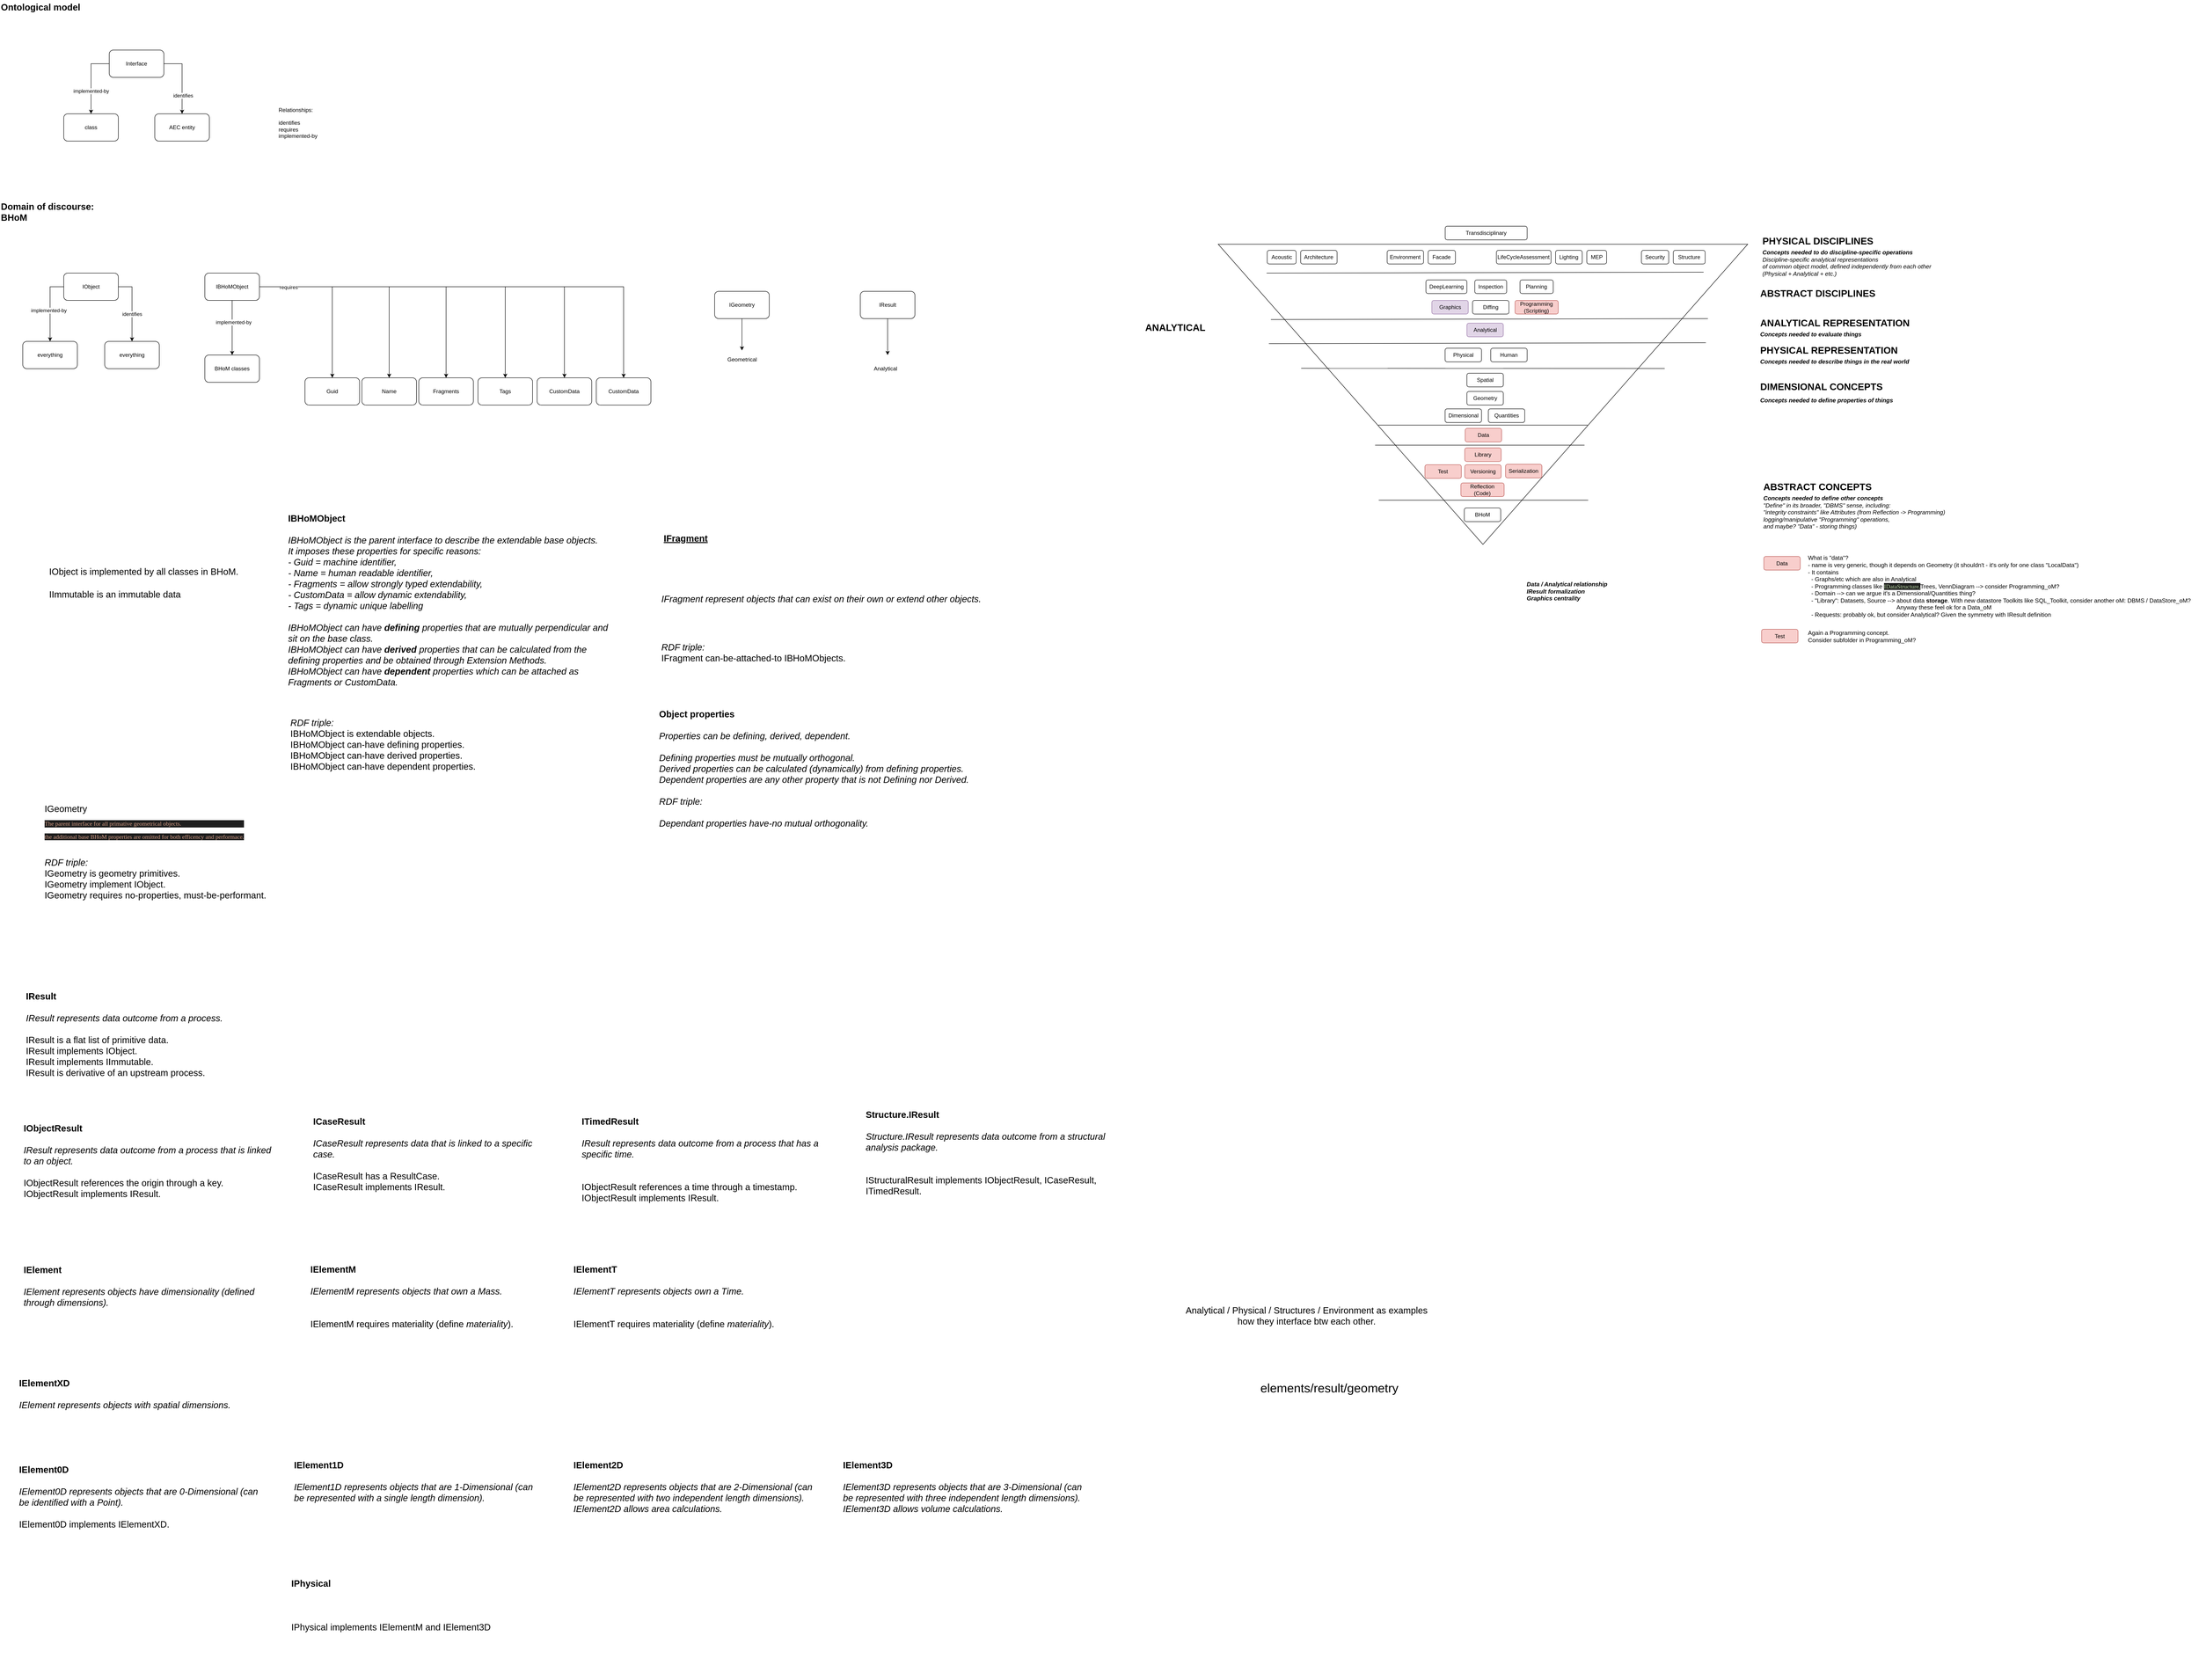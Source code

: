 <mxfile version="13.9.9" type="device"><diagram id="Sed-2LTNHM113HlVM3Tn" name="Page-1"><mxGraphModel dx="1374" dy="2569" grid="0" gridSize="10" guides="1" tooltips="1" connect="1" arrows="1" fold="1" page="1" pageScale="1" pageWidth="2336" pageHeight="1654" math="0" shadow="0"><root><mxCell id="0"/><mxCell id="1" parent="0"/><mxCell id="Ed3r0mrNmYPGaCI-RZmK-37" style="edgeStyle=orthogonalEdgeStyle;rounded=0;orthogonalLoop=1;jettySize=auto;html=1;" parent="1" source="Ed3r0mrNmYPGaCI-RZmK-1" edge="1"><mxGeometry relative="1" as="geometry"><mxPoint x="350" y="340" as="targetPoint"/><Array as="points"><mxPoint x="350" y="290"/><mxPoint x="350" y="290"/></Array></mxGeometry></mxCell><mxCell id="Ed3r0mrNmYPGaCI-RZmK-38" value="identifies" style="edgeLabel;html=1;align=center;verticalAlign=middle;resizable=0;points=[];" parent="Ed3r0mrNmYPGaCI-RZmK-37" vertex="1" connectable="0"><mxGeometry x="-0.702" y="1" relative="1" as="geometry"><mxPoint x="7.5" y="61" as="offset"/></mxGeometry></mxCell><mxCell id="Ed3r0mrNmYPGaCI-RZmK-41" style="edgeStyle=orthogonalEdgeStyle;rounded=0;orthogonalLoop=1;jettySize=auto;html=1;entryX=0.5;entryY=0;entryDx=0;entryDy=0;" parent="1" source="Ed3r0mrNmYPGaCI-RZmK-1" target="Ed3r0mrNmYPGaCI-RZmK-3" edge="1"><mxGeometry relative="1" as="geometry"><Array as="points"><mxPoint x="170" y="220"/></Array></mxGeometry></mxCell><mxCell id="Ed3r0mrNmYPGaCI-RZmK-42" value="implemented-by" style="edgeLabel;html=1;align=center;verticalAlign=middle;resizable=0;points=[];" parent="Ed3r0mrNmYPGaCI-RZmK-41" vertex="1" connectable="0"><mxGeometry x="0.084" y="-3" relative="1" as="geometry"><mxPoint as="offset"/></mxGeometry></mxCell><mxCell id="Ed3r0mrNmYPGaCI-RZmK-1" value="IObject" style="rounded=1;whiteSpace=wrap;html=1;" parent="1" vertex="1"><mxGeometry x="200" y="190" width="120" height="60" as="geometry"/></mxCell><mxCell id="Ed3r0mrNmYPGaCI-RZmK-2" value="Relationships:&lt;br&gt;&lt;br&gt;identifies&lt;br&gt;requires&lt;br&gt;implemented-by" style="text;html=1;align=left;verticalAlign=middle;resizable=0;points=[];autosize=1;" parent="1" vertex="1"><mxGeometry x="670" y="-180" width="100" height="80" as="geometry"/></mxCell><mxCell id="Ed3r0mrNmYPGaCI-RZmK-3" value="everything" style="rounded=1;whiteSpace=wrap;html=1;" parent="1" vertex="1"><mxGeometry x="110" y="340" width="120" height="60" as="geometry"/></mxCell><mxCell id="Ed3r0mrNmYPGaCI-RZmK-12" style="edgeStyle=orthogonalEdgeStyle;rounded=0;orthogonalLoop=1;jettySize=auto;html=1;" parent="1" source="Ed3r0mrNmYPGaCI-RZmK-8" target="Ed3r0mrNmYPGaCI-RZmK-10" edge="1"><mxGeometry relative="1" as="geometry"/></mxCell><mxCell id="Ed3r0mrNmYPGaCI-RZmK-13" value="implemented-by" style="edgeLabel;html=1;align=center;verticalAlign=middle;resizable=0;points=[];" parent="Ed3r0mrNmYPGaCI-RZmK-12" vertex="1" connectable="0"><mxGeometry x="-0.2" y="3" relative="1" as="geometry"><mxPoint as="offset"/></mxGeometry></mxCell><mxCell id="Ed3r0mrNmYPGaCI-RZmK-14" style="edgeStyle=orthogonalEdgeStyle;rounded=0;orthogonalLoop=1;jettySize=auto;html=1;entryX=0.5;entryY=0;entryDx=0;entryDy=0;" parent="1" source="Ed3r0mrNmYPGaCI-RZmK-8" target="Ed3r0mrNmYPGaCI-RZmK-15" edge="1"><mxGeometry relative="1" as="geometry"><mxPoint x="790" y="390" as="targetPoint"/></mxGeometry></mxCell><mxCell id="Ed3r0mrNmYPGaCI-RZmK-18" style="edgeStyle=orthogonalEdgeStyle;rounded=0;orthogonalLoop=1;jettySize=auto;html=1;entryX=0.5;entryY=0;entryDx=0;entryDy=0;" parent="1" source="Ed3r0mrNmYPGaCI-RZmK-8" target="Ed3r0mrNmYPGaCI-RZmK-16" edge="1"><mxGeometry relative="1" as="geometry"/></mxCell><mxCell id="Ed3r0mrNmYPGaCI-RZmK-19" style="edgeStyle=orthogonalEdgeStyle;rounded=0;orthogonalLoop=1;jettySize=auto;html=1;" parent="1" source="Ed3r0mrNmYPGaCI-RZmK-8" target="Ed3r0mrNmYPGaCI-RZmK-17" edge="1"><mxGeometry relative="1" as="geometry"/></mxCell><mxCell id="Ed3r0mrNmYPGaCI-RZmK-23" style="edgeStyle=orthogonalEdgeStyle;rounded=0;orthogonalLoop=1;jettySize=auto;html=1;" parent="1" source="Ed3r0mrNmYPGaCI-RZmK-8" target="Ed3r0mrNmYPGaCI-RZmK-20" edge="1"><mxGeometry relative="1" as="geometry"/></mxCell><mxCell id="Ed3r0mrNmYPGaCI-RZmK-24" style="edgeStyle=orthogonalEdgeStyle;rounded=0;orthogonalLoop=1;jettySize=auto;html=1;" parent="1" source="Ed3r0mrNmYPGaCI-RZmK-8" target="Ed3r0mrNmYPGaCI-RZmK-21" edge="1"><mxGeometry relative="1" as="geometry"/></mxCell><mxCell id="Ed3r0mrNmYPGaCI-RZmK-25" style="edgeStyle=orthogonalEdgeStyle;rounded=0;orthogonalLoop=1;jettySize=auto;html=1;" parent="1" source="Ed3r0mrNmYPGaCI-RZmK-8" target="Ed3r0mrNmYPGaCI-RZmK-22" edge="1"><mxGeometry relative="1" as="geometry"/></mxCell><mxCell id="Ed3r0mrNmYPGaCI-RZmK-26" value="requires" style="edgeLabel;html=1;align=center;verticalAlign=middle;resizable=0;points=[];" parent="Ed3r0mrNmYPGaCI-RZmK-25" vertex="1" connectable="0"><mxGeometry x="-0.872" y="-1" relative="1" as="geometry"><mxPoint as="offset"/></mxGeometry></mxCell><mxCell id="Ed3r0mrNmYPGaCI-RZmK-8" value="IBHoMObject" style="rounded=1;whiteSpace=wrap;html=1;" parent="1" vertex="1"><mxGeometry x="510" y="190" width="120" height="60" as="geometry"/></mxCell><mxCell id="Ed3r0mrNmYPGaCI-RZmK-10" value="BHoM classes" style="rounded=1;whiteSpace=wrap;html=1;" parent="1" vertex="1"><mxGeometry x="510" y="370" width="120" height="60" as="geometry"/></mxCell><mxCell id="Ed3r0mrNmYPGaCI-RZmK-15" value="Guid" style="rounded=1;whiteSpace=wrap;html=1;" parent="1" vertex="1"><mxGeometry x="730" y="420" width="120" height="60" as="geometry"/></mxCell><mxCell id="Ed3r0mrNmYPGaCI-RZmK-16" value="Name" style="rounded=1;whiteSpace=wrap;html=1;" parent="1" vertex="1"><mxGeometry x="855" y="420" width="120" height="60" as="geometry"/></mxCell><mxCell id="Ed3r0mrNmYPGaCI-RZmK-17" value="Fragments" style="rounded=1;whiteSpace=wrap;html=1;" parent="1" vertex="1"><mxGeometry x="980" y="420" width="120" height="60" as="geometry"/></mxCell><mxCell id="Ed3r0mrNmYPGaCI-RZmK-20" value="Tags" style="rounded=1;whiteSpace=wrap;html=1;" parent="1" vertex="1"><mxGeometry x="1110" y="420" width="120" height="60" as="geometry"/></mxCell><mxCell id="Ed3r0mrNmYPGaCI-RZmK-21" value="CustomData" style="rounded=1;whiteSpace=wrap;html=1;" parent="1" vertex="1"><mxGeometry x="1240" y="420" width="120" height="60" as="geometry"/></mxCell><mxCell id="Ed3r0mrNmYPGaCI-RZmK-22" value="CustomData" style="rounded=1;whiteSpace=wrap;html=1;" parent="1" vertex="1"><mxGeometry x="1370" y="420" width="120" height="60" as="geometry"/></mxCell><mxCell id="Ed3r0mrNmYPGaCI-RZmK-32" style="edgeStyle=orthogonalEdgeStyle;rounded=0;orthogonalLoop=1;jettySize=auto;html=1;" parent="1" source="Ed3r0mrNmYPGaCI-RZmK-27" target="Ed3r0mrNmYPGaCI-RZmK-30" edge="1"><mxGeometry relative="1" as="geometry"><Array as="points"><mxPoint x="260" y="-270"/></Array></mxGeometry></mxCell><mxCell id="Ed3r0mrNmYPGaCI-RZmK-33" value="implemented-by" style="edgeLabel;html=1;align=center;verticalAlign=middle;resizable=0;points=[];" parent="Ed3r0mrNmYPGaCI-RZmK-32" vertex="1" connectable="0"><mxGeometry x="0.074" y="-3" relative="1" as="geometry"><mxPoint x="3" y="19.17" as="offset"/></mxGeometry></mxCell><mxCell id="Ed3r0mrNmYPGaCI-RZmK-34" style="edgeStyle=orthogonalEdgeStyle;rounded=0;orthogonalLoop=1;jettySize=auto;html=1;entryX=0.5;entryY=0;entryDx=0;entryDy=0;" parent="1" source="Ed3r0mrNmYPGaCI-RZmK-27" target="Ed3r0mrNmYPGaCI-RZmK-35" edge="1"><mxGeometry relative="1" as="geometry"><mxPoint x="420" y="-160" as="targetPoint"/><Array as="points"><mxPoint x="460" y="-270"/></Array></mxGeometry></mxCell><mxCell id="Ed3r0mrNmYPGaCI-RZmK-36" value="identifies" style="edgeLabel;html=1;align=center;verticalAlign=middle;resizable=0;points=[];" parent="Ed3r0mrNmYPGaCI-RZmK-34" vertex="1" connectable="0"><mxGeometry x="-0.322" y="-1" relative="1" as="geometry"><mxPoint x="2.5" y="59" as="offset"/></mxGeometry></mxCell><mxCell id="Ed3r0mrNmYPGaCI-RZmK-27" value="Interface" style="rounded=1;whiteSpace=wrap;html=1;" parent="1" vertex="1"><mxGeometry x="300" y="-300" width="120" height="60" as="geometry"/></mxCell><mxCell id="Ed3r0mrNmYPGaCI-RZmK-30" value="class" style="rounded=1;whiteSpace=wrap;html=1;" parent="1" vertex="1"><mxGeometry x="200" y="-160" width="120" height="60" as="geometry"/></mxCell><mxCell id="Ed3r0mrNmYPGaCI-RZmK-35" value="AEC entity" style="rounded=1;whiteSpace=wrap;html=1;" parent="1" vertex="1"><mxGeometry x="400" y="-160" width="120" height="60" as="geometry"/></mxCell><mxCell id="Ed3r0mrNmYPGaCI-RZmK-39" value="everything" style="rounded=1;whiteSpace=wrap;html=1;" parent="1" vertex="1"><mxGeometry x="290" y="340" width="120" height="60" as="geometry"/></mxCell><mxCell id="Ed3r0mrNmYPGaCI-RZmK-44" value="Domain of discourse: &lt;br style=&quot;font-size: 20px;&quot;&gt;BHoM" style="text;html=1;align=left;verticalAlign=middle;resizable=0;points=[];autosize=1;fontStyle=1;fontSize=20;" parent="1" vertex="1"><mxGeometry x="60" y="30" width="220" height="50" as="geometry"/></mxCell><mxCell id="Ed3r0mrNmYPGaCI-RZmK-45" value="Ontological model" style="text;html=1;align=left;verticalAlign=middle;resizable=0;points=[];autosize=1;fontStyle=1;fontSize=20;" parent="1" vertex="1"><mxGeometry x="60" y="-410" width="190" height="30" as="geometry"/></mxCell><mxCell id="Ed3r0mrNmYPGaCI-RZmK-46" value="IObject is implemented by all classes in BHoM.&lt;br&gt;" style="text;html=1;align=left;verticalAlign=middle;resizable=0;points=[];autosize=1;fontSize=20;" parent="1" vertex="1"><mxGeometry x="166" y="830" width="430" height="30" as="geometry"/></mxCell><mxCell id="Ed3r0mrNmYPGaCI-RZmK-49" value="&lt;span&gt;&lt;br&gt;&lt;/span&gt;" style="text;html=1;align=left;verticalAlign=middle;resizable=0;points=[];autosize=1;fontSize=20;" parent="1" vertex="1"><mxGeometry x="616" y="610" width="20" height="30" as="geometry"/></mxCell><mxCell id="Ed3r0mrNmYPGaCI-RZmK-51" value="IImmutable is an immutable data" style="text;html=1;align=left;verticalAlign=middle;resizable=0;points=[];autosize=1;fontSize=20;" parent="1" vertex="1"><mxGeometry x="166" y="880" width="300" height="30" as="geometry"/></mxCell><mxCell id="Ed3r0mrNmYPGaCI-RZmK-52" value="&lt;i style=&quot;text-align: center&quot;&gt;RDF triple:&lt;/i&gt;&lt;span&gt;&lt;br&gt;IGeometry is geometry primitives.&lt;br&gt;IGeometry implement IObject.&lt;br&gt;IGeometry requires no-properties, must-be-performant.&lt;br&gt;&lt;/span&gt;" style="text;html=1;align=left;verticalAlign=middle;resizable=0;points=[];autosize=1;fontSize=20;" parent="1" vertex="1"><mxGeometry x="156" y="1470" width="500" height="100" as="geometry"/></mxCell><mxCell id="Ed3r0mrNmYPGaCI-RZmK-55" value="&lt;pre style=&quot;font-family: &amp;#34;consolas&amp;#34; ; font-size: 13px ; color: gainsboro ; background: #1e1e1e&quot;&gt;&lt;/pre&gt;&lt;span style=&quot;text-align: center&quot;&gt;IGeometry&lt;/span&gt;&lt;pre style=&quot;font-family: &amp;#34;consolas&amp;#34; ; font-size: 13px ; color: gainsboro ; background: #1e1e1e&quot;&gt;&lt;span style=&quot;color: #d69d85&quot;&gt;The&amp;nbsp;parent&amp;nbsp;interface&amp;nbsp;for&amp;nbsp;all&amp;nbsp;primative&amp;nbsp;geometrical&amp;nbsp;objects.&lt;/span&gt;&lt;br&gt;&lt;/pre&gt;&lt;pre style=&quot;font-family: &amp;#34;consolas&amp;#34; ; font-size: 13px ; color: gainsboro ; background: #1e1e1e&quot;&gt;&lt;pre style=&quot;font-family: &amp;#34;consolas&amp;#34;&quot;&gt;&lt;span style=&quot;color: #d69d85&quot;&gt;the&amp;nbsp;additional&amp;nbsp;base&amp;nbsp;BHoM&amp;nbsp;properties&amp;nbsp;are&amp;nbsp;omitted&amp;nbsp;for&amp;nbsp;both&amp;nbsp;efficency&amp;nbsp;and&amp;nbsp;performace.&lt;/span&gt;&lt;br&gt;&lt;/pre&gt;&lt;/pre&gt;" style="text;html=1;align=left;verticalAlign=middle;resizable=0;points=[];autosize=1;fontSize=20;" parent="1" vertex="1"><mxGeometry x="156" y="1330" width="600" height="130" as="geometry"/></mxCell><mxCell id="Ed3r0mrNmYPGaCI-RZmK-59" value="&lt;span style=&quot;text-align: center&quot;&gt;&lt;i&gt;RDF triple:&lt;/i&gt;&lt;/span&gt;&lt;span&gt;&lt;br&gt;IBHoMObject is extendable objects.&lt;br&gt;IBHoMObject can-have defining properties.&lt;br&gt;IBHoMObject can-have derived properties.&lt;br&gt;IBHoMObject can-have dependent properties.&lt;/span&gt;&lt;span&gt;&lt;br&gt;&lt;/span&gt;" style="text;html=1;align=left;verticalAlign=middle;resizable=0;points=[];autosize=1;fontSize=20;" parent="1" vertex="1"><mxGeometry x="696" y="1160" width="420" height="130" as="geometry"/></mxCell><mxCell id="Ed3r0mrNmYPGaCI-RZmK-61" value="IFragment" style="text;html=1;align=center;verticalAlign=middle;resizable=0;points=[];autosize=1;fontSize=20;fontStyle=5" parent="1" vertex="1"><mxGeometry x="1511" y="757" width="110" height="30" as="geometry"/></mxCell><mxCell id="Ed3r0mrNmYPGaCI-RZmK-62" value="&lt;span&gt;&lt;i&gt;IFragment represent objects that can exist on their own or extend other objects.&lt;br&gt;&lt;/i&gt;&lt;/span&gt;" style="text;html=1;align=left;verticalAlign=middle;resizable=0;points=[];autosize=1;fontSize=20;" parent="1" vertex="1"><mxGeometry x="1511" y="890" width="720" height="30" as="geometry"/></mxCell><mxCell id="Ed3r0mrNmYPGaCI-RZmK-63" value="&lt;span style=&quot;text-align: center&quot;&gt;&lt;i&gt;RDF triple:&lt;/i&gt;&lt;/span&gt;&lt;span&gt;&lt;br&gt;IFragment can-be-attached-to IBHoMObjects.&lt;br&gt;&lt;br&gt;&lt;/span&gt;" style="text;html=1;align=left;verticalAlign=middle;resizable=0;points=[];autosize=1;fontSize=20;" parent="1" vertex="1"><mxGeometry x="1511" y="995" width="420" height="80" as="geometry"/></mxCell><mxCell id="Ed3r0mrNmYPGaCI-RZmK-65" value="&lt;span style=&quot;font-weight: 700 ; text-align: center&quot;&gt;IBHoMObject&lt;br&gt;&lt;/span&gt;&lt;i&gt;&lt;br&gt;IBHoMObject is the parent interface to describe the extendable base objects.&lt;br&gt;It imposes these properties for specific reasons:&amp;nbsp;&lt;br&gt;- Guid = machine identifier,&amp;nbsp;&lt;br&gt;- Name = human readable identifier,&amp;nbsp;&lt;br&gt;- Fragments = allow strongly typed extendability,&amp;nbsp;&lt;br&gt;- CustomData&amp;nbsp;&lt;/i&gt;&lt;i&gt;= allow dynamic extendability,&lt;br&gt;&lt;/i&gt;&lt;i&gt;- Tags = dynamic unique labelling&lt;br&gt;&lt;/i&gt;&lt;i&gt;&lt;br&gt;IBHoMObject can have &lt;b&gt;defining &lt;/b&gt;properties that are mutually perpendicular and sit on the base class.&lt;br&gt;&lt;/i&gt;&lt;i&gt;IBHoMObject can have &lt;b&gt;derived &lt;/b&gt;properties that can be calculated from the defining properties and be obtained through Extension Methods.&lt;br&gt;&lt;/i&gt;&lt;i&gt;IBHoMObject can have &lt;b&gt;dependent &lt;/b&gt;properties which can be attached as Fragments or CustomData.&lt;/i&gt;&lt;i&gt;&lt;br&gt;&lt;/i&gt;" style="text;html=1;strokeColor=none;fillColor=none;align=left;verticalAlign=top;whiteSpace=wrap;rounded=0;fontSize=20;" parent="1" vertex="1"><mxGeometry x="691" y="710" width="720" height="430" as="geometry"/></mxCell><mxCell id="Ed3r0mrNmYPGaCI-RZmK-67" value="&lt;span style=&quot;font-weight: 700 ; text-align: center&quot;&gt;Object properties&lt;br&gt;&lt;/span&gt;&lt;i&gt;&lt;br&gt;&lt;/i&gt;&lt;i&gt;Properties can be defining, derived, dependent.&lt;br&gt;&lt;br&gt;Defining properties must be mutually orthogonal.&lt;br&gt;&lt;/i&gt;&lt;i&gt;Derived properties can be calculated (dynamically) from defining properties.&lt;br&gt;&lt;/i&gt;&lt;i&gt;Dependent properties are any other property that is not Defining nor Derived.&lt;/i&gt;&lt;i&gt;&lt;br&gt;&lt;br&gt;RDF triple:&lt;br&gt;&lt;br&gt;Dependant properties have-no mutual orthogonality.&lt;br&gt;&lt;/i&gt;" style="text;html=1;strokeColor=none;fillColor=none;align=left;verticalAlign=top;whiteSpace=wrap;rounded=0;fontSize=20;" parent="1" vertex="1"><mxGeometry x="1506" y="1140" width="720" height="430" as="geometry"/></mxCell><mxCell id="Ed3r0mrNmYPGaCI-RZmK-69" value="&lt;span style=&quot;text-align: center&quot;&gt;&lt;b&gt;IResult&lt;/b&gt;&lt;br&gt;&lt;br&gt;&lt;i&gt;IResult represents data outcome from a process.&lt;br&gt;&lt;/i&gt;&lt;br&gt;&lt;/span&gt;&lt;span style=&quot;font-family: &amp;#34;helvetica&amp;#34;&quot;&gt;IResult is a flat list of primitive data.&lt;/span&gt;&lt;br style=&quot;font-family: &amp;#34;helvetica&amp;#34;&quot;&gt;&lt;span style=&quot;font-family: &amp;#34;helvetica&amp;#34;&quot;&gt;IResult implements IObject.&lt;/span&gt;&lt;br style=&quot;font-family: &amp;#34;helvetica&amp;#34;&quot;&gt;&lt;span style=&quot;font-family: &amp;#34;helvetica&amp;#34;&quot;&gt;IResult implements IImmutable.&lt;br&gt;&lt;/span&gt;&lt;span style=&quot;font-family: &amp;#34;helvetica&amp;#34;&quot;&gt;IResult is derivative of an upstream process.&lt;/span&gt;&lt;span style=&quot;text-align: center&quot;&gt;&lt;b&gt;&lt;u&gt;&lt;br&gt;&lt;/u&gt;&lt;/b&gt;&lt;/span&gt;" style="text;html=1;strokeColor=none;fillColor=none;align=left;verticalAlign=top;whiteSpace=wrap;rounded=0;fontSize=20;" parent="1" vertex="1"><mxGeometry x="115" y="1760" width="532" height="210" as="geometry"/></mxCell><mxCell id="Ed3r0mrNmYPGaCI-RZmK-71" value="&lt;span style=&quot;text-align: center&quot;&gt;&lt;b&gt;IObjectResult&lt;/b&gt;&lt;br&gt;&lt;br&gt;&lt;i&gt;IResult represents data outcome from a process that is linked to an object.&lt;br&gt;&lt;/i&gt;&lt;br&gt;&lt;/span&gt;&lt;span style=&quot;text-align: center&quot;&gt;IObjectResult&amp;nbsp;&lt;/span&gt;&lt;span style=&quot;font-family: &amp;#34;helvetica&amp;#34;&quot;&gt;references the origin through a key.&lt;/span&gt;&lt;span style=&quot;font-family: &amp;#34;helvetica&amp;#34;&quot;&gt;&lt;br&gt;&lt;/span&gt;&lt;span style=&quot;text-align: center&quot;&gt;IObjectResult implements IResult.&lt;/span&gt;&lt;span style=&quot;text-align: center&quot;&gt;&lt;b&gt;&lt;u&gt;&lt;br&gt;&lt;/u&gt;&lt;/b&gt;&lt;/span&gt;" style="text;html=1;strokeColor=none;fillColor=none;align=left;verticalAlign=top;whiteSpace=wrap;rounded=0;fontSize=20;" parent="1" vertex="1"><mxGeometry x="110" y="2050" width="546" height="190" as="geometry"/></mxCell><mxCell id="Ed3r0mrNmYPGaCI-RZmK-72" value="&lt;span style=&quot;text-align: center&quot;&gt;&lt;b&gt;ITimedResult&lt;/b&gt;&lt;br&gt;&lt;br&gt;&lt;i&gt;IResult represents data outcome from a process that has a specific time.&lt;br&gt;&lt;/i&gt;&lt;/span&gt;&lt;span style=&quot;text-align: center&quot;&gt;&lt;b&gt;&lt;u&gt;&lt;br&gt;&lt;br&gt;&lt;/u&gt;&lt;/b&gt;&lt;/span&gt;&lt;span style=&quot;text-align: center&quot;&gt;IObjectResult&amp;nbsp;&lt;/span&gt;&lt;span style=&quot;font-family: &amp;#34;helvetica&amp;#34;&quot;&gt;references a time through a timestamp.&lt;/span&gt;&lt;span style=&quot;font-family: &amp;#34;helvetica&amp;#34;&quot;&gt;&lt;br&gt;&lt;/span&gt;&lt;span style=&quot;text-align: center&quot;&gt;IObjectResult implements IResult.&lt;/span&gt;&lt;span style=&quot;text-align: center&quot;&gt;&lt;b&gt;&lt;u&gt;&lt;br&gt;&lt;/u&gt;&lt;/b&gt;&lt;/span&gt;" style="text;html=1;strokeColor=none;fillColor=none;align=left;verticalAlign=top;whiteSpace=wrap;rounded=0;fontSize=20;" parent="1" vertex="1"><mxGeometry x="1336" y="2035" width="532" height="250" as="geometry"/></mxCell><mxCell id="Ed3r0mrNmYPGaCI-RZmK-73" value="&lt;span style=&quot;text-align: center&quot;&gt;&lt;b&gt;ICaseResult&lt;/b&gt;&lt;br&gt;&lt;br&gt;&lt;/span&gt;&lt;span style=&quot;text-align: center&quot;&gt;&lt;i&gt;ICaseResult represents data that is linked to a specific case.&lt;br&gt;&lt;/i&gt;&lt;/span&gt;&lt;span style=&quot;text-align: center&quot;&gt;&lt;br&gt;ICaseResult has a ResultCase.&lt;br&gt;ICaseResult implements IResult.&lt;br&gt;&lt;/span&gt;" style="text;html=1;strokeColor=none;fillColor=none;align=left;verticalAlign=top;whiteSpace=wrap;rounded=0;fontSize=20;" parent="1" vertex="1"><mxGeometry x="746" y="2035" width="532" height="220" as="geometry"/></mxCell><mxCell id="Ed3r0mrNmYPGaCI-RZmK-75" value="&lt;span style=&quot;text-align: center&quot;&gt;&lt;b&gt;Structure.IResult&lt;/b&gt;&lt;br&gt;&lt;br&gt;&lt;i&gt;Structure.IResult represents data outcome from a structural analysis package.&lt;br&gt;&lt;/i&gt;&lt;/span&gt;&lt;span style=&quot;text-align: center&quot;&gt;&lt;b&gt;&lt;u&gt;&lt;br&gt;&lt;br&gt;&lt;/u&gt;&lt;/b&gt;&lt;/span&gt;&lt;span style=&quot;text-align: center&quot;&gt;IStructuralResult&amp;nbsp;&lt;/span&gt;&lt;span style=&quot;text-align: center&quot;&gt;implements IObjectResult, ICaseResult, ITimedResult.&lt;/span&gt;&lt;span style=&quot;text-align: center&quot;&gt;&lt;b&gt;&lt;u&gt;&lt;br&gt;&lt;/u&gt;&lt;/b&gt;&lt;/span&gt;" style="text;html=1;strokeColor=none;fillColor=none;align=left;verticalAlign=top;whiteSpace=wrap;rounded=0;fontSize=20;" parent="1" vertex="1"><mxGeometry x="1960" y="2020" width="532" height="250" as="geometry"/></mxCell><mxCell id="Ed3r0mrNmYPGaCI-RZmK-76" value="&lt;span style=&quot;text-align: center&quot;&gt;&lt;b&gt;IElement&lt;/b&gt;&lt;br&gt;&lt;br&gt;&lt;i&gt;IElement represents objects have dimensionality (defined through dimensions).&lt;/i&gt;&lt;/span&gt;&lt;span style=&quot;text-align: center&quot;&gt;&lt;b&gt;&lt;u&gt;&lt;br&gt;&lt;/u&gt;&lt;/b&gt;&lt;/span&gt;" style="text;html=1;strokeColor=none;fillColor=none;align=left;verticalAlign=top;whiteSpace=wrap;rounded=0;fontSize=20;" parent="1" vertex="1"><mxGeometry x="110" y="2361" width="532" height="120" as="geometry"/></mxCell><mxCell id="Ed3r0mrNmYPGaCI-RZmK-77" value="&lt;span style=&quot;text-align: center&quot;&gt;&lt;b&gt;IElement0D&lt;/b&gt;&lt;br&gt;&lt;br&gt;&lt;i&gt;IElement0D represents objects that are 0-Dimensional (can be identified with a Point).&lt;br&gt;&lt;/i&gt;&lt;/span&gt;&lt;span style=&quot;text-align: center&quot;&gt;&lt;br&gt;IElement0D implements IElementXD.&lt;br&gt;&lt;/span&gt;" style="text;html=1;strokeColor=none;fillColor=none;align=left;verticalAlign=top;whiteSpace=wrap;rounded=0;fontSize=20;" parent="1" vertex="1"><mxGeometry x="100" y="2800" width="532" height="140" as="geometry"/></mxCell><mxCell id="Ed3r0mrNmYPGaCI-RZmK-78" value="&lt;span style=&quot;text-align: center&quot;&gt;&lt;b&gt;IElement1D&lt;/b&gt;&lt;br&gt;&lt;br&gt;&lt;i&gt;IElement1D represents objects that are 1-Dimensional (can be represented with a single length dimension).&lt;br&gt;&lt;/i&gt;&lt;/span&gt;&lt;span style=&quot;text-align: center&quot;&gt;&lt;b&gt;&lt;u&gt;&lt;br&gt;&lt;/u&gt;&lt;/b&gt;&lt;/span&gt;" style="text;html=1;strokeColor=none;fillColor=none;align=left;verticalAlign=top;whiteSpace=wrap;rounded=0;fontSize=20;" parent="1" vertex="1"><mxGeometry x="704" y="2790" width="532" height="140" as="geometry"/></mxCell><mxCell id="Ed3r0mrNmYPGaCI-RZmK-79" value="&lt;span style=&quot;text-align: center&quot;&gt;&lt;b&gt;IElement2D&lt;/b&gt;&lt;br&gt;&lt;br&gt;&lt;i&gt;IElement2D represents objects that are 2-Dimensional (can be represented with two independent length dimensions).&lt;br&gt;IElement2D allows area calculations.&lt;br&gt;&lt;/i&gt;&lt;/span&gt;&lt;span style=&quot;text-align: center&quot;&gt;&lt;b&gt;&lt;u&gt;&lt;br&gt;&lt;/u&gt;&lt;/b&gt;&lt;/span&gt;" style="text;html=1;strokeColor=none;fillColor=none;align=left;verticalAlign=top;whiteSpace=wrap;rounded=0;fontSize=20;" parent="1" vertex="1"><mxGeometry x="1318" y="2790" width="532" height="130" as="geometry"/></mxCell><mxCell id="Ed3r0mrNmYPGaCI-RZmK-80" value="&lt;span style=&quot;text-align: center&quot;&gt;&lt;b&gt;IElementM&lt;/b&gt;&lt;br&gt;&lt;br&gt;&lt;i&gt;IElementM represents objects that own a Mass.&lt;br&gt;&lt;/i&gt;&lt;/span&gt;&lt;span style=&quot;text-align: center&quot;&gt;&lt;b&gt;&lt;u&gt;&lt;br&gt;&lt;br&gt;&lt;/u&gt;&lt;/b&gt;&lt;/span&gt;&lt;span style=&quot;text-align: center&quot;&gt;IElementM requires materiality (define &lt;i&gt;materiality&lt;/i&gt;).&lt;/span&gt;&lt;span style=&quot;text-align: center&quot;&gt;&lt;b&gt;&lt;u&gt;&lt;br&gt;&lt;/u&gt;&lt;/b&gt;&lt;/span&gt;" style="text;html=1;strokeColor=none;fillColor=none;align=left;verticalAlign=top;whiteSpace=wrap;rounded=0;fontSize=20;" parent="1" vertex="1"><mxGeometry x="740" y="2360" width="532" height="210" as="geometry"/></mxCell><mxCell id="Ed3r0mrNmYPGaCI-RZmK-82" value="&lt;span style=&quot;text-align: center&quot;&gt;&lt;b&gt;IElementXD&lt;/b&gt;&lt;br&gt;&lt;br&gt;&lt;i&gt;IElement represents objects with spatial dimensions.&lt;/i&gt;&lt;/span&gt;&lt;span style=&quot;text-align: center&quot;&gt;&lt;b&gt;&lt;u&gt;&lt;br&gt;&lt;/u&gt;&lt;/b&gt;&lt;/span&gt;" style="text;html=1;strokeColor=none;fillColor=none;align=left;verticalAlign=top;whiteSpace=wrap;rounded=0;fontSize=20;" parent="1" vertex="1"><mxGeometry x="100" y="2610" width="532" height="100" as="geometry"/></mxCell><mxCell id="Ed3r0mrNmYPGaCI-RZmK-83" value="&lt;span style=&quot;text-align: center&quot;&gt;&lt;b&gt;IElement3D&lt;/b&gt;&lt;br&gt;&lt;br&gt;&lt;i&gt;IElement3D represents objects that are 3-Dimensional (can be represented with three independent length dimensions).&lt;br&gt;IElement3D allows volume calculations.&lt;br&gt;&lt;/i&gt;&lt;/span&gt;&lt;span style=&quot;text-align: center&quot;&gt;&lt;b&gt;&lt;u&gt;&lt;br&gt;&lt;/u&gt;&lt;/b&gt;&lt;/span&gt;" style="text;html=1;strokeColor=none;fillColor=none;align=left;verticalAlign=top;whiteSpace=wrap;rounded=0;fontSize=20;" parent="1" vertex="1"><mxGeometry x="1910" y="2790" width="532" height="130" as="geometry"/></mxCell><mxCell id="Ed3r0mrNmYPGaCI-RZmK-87" value="&lt;span style=&quot;text-align: center&quot;&gt;&lt;b&gt;IElementT&lt;/b&gt;&lt;br&gt;&lt;br&gt;&lt;i&gt;IElementT represents objects own a Time.&lt;br&gt;&lt;/i&gt;&lt;/span&gt;&lt;span style=&quot;text-align: center&quot;&gt;&lt;b&gt;&lt;u&gt;&lt;br&gt;&lt;br&gt;&lt;/u&gt;&lt;/b&gt;&lt;/span&gt;&lt;span style=&quot;text-align: center&quot;&gt;IElementT requires materiality (define &lt;i&gt;materiality&lt;/i&gt;).&lt;/span&gt;&lt;span style=&quot;text-align: center&quot;&gt;&lt;b&gt;&lt;u&gt;&lt;br&gt;&lt;/u&gt;&lt;/b&gt;&lt;/span&gt;" style="text;html=1;strokeColor=none;fillColor=none;align=left;verticalAlign=top;whiteSpace=wrap;rounded=0;fontSize=20;" parent="1" vertex="1"><mxGeometry x="1318" y="2360" width="532" height="210" as="geometry"/></mxCell><mxCell id="Ed3r0mrNmYPGaCI-RZmK-90" value="&lt;span style=&quot;text-align: center&quot;&gt;&lt;b&gt;IPhysical&lt;/b&gt;&lt;br&gt;&lt;br&gt;&lt;/span&gt;&lt;span style=&quot;text-align: center&quot;&gt;&lt;br&gt;&lt;/span&gt;&lt;span style=&quot;text-align: center&quot;&gt;&lt;br&gt;IPhysical implements IElementM and IElement3D&lt;br&gt;&lt;/span&gt;" style="text;html=1;strokeColor=none;fillColor=none;align=left;verticalAlign=top;whiteSpace=wrap;rounded=0;fontSize=20;" parent="1" vertex="1"><mxGeometry x="698" y="3050" width="532" height="230" as="geometry"/></mxCell><mxCell id="Ed3r0mrNmYPGaCI-RZmK-91" value="Analytical / Physical / Structures / Environment as examples&lt;br&gt;how they interface btw each other." style="text;html=1;align=center;verticalAlign=middle;resizable=0;points=[];autosize=1;fontSize=20;" parent="1" vertex="1"><mxGeometry x="2655" y="2455" width="550" height="50" as="geometry"/></mxCell><mxCell id="gSCruzfUYKebyhAY8jTT-1" value="&lt;font style=&quot;font-size: 27px&quot;&gt;elements/result/geometry&lt;/font&gt;" style="text;html=1;align=center;verticalAlign=middle;resizable=0;points=[];autosize=1;" parent="1" vertex="1"><mxGeometry x="2820" y="2630" width="320" height="20" as="geometry"/></mxCell><mxCell id="gSCruzfUYKebyhAY8jTT-8" style="edgeStyle=orthogonalEdgeStyle;rounded=0;orthogonalLoop=1;jettySize=auto;html=1;" parent="1" source="gSCruzfUYKebyhAY8jTT-3" edge="1"><mxGeometry relative="1" as="geometry"><mxPoint x="1690" y="360" as="targetPoint"/></mxGeometry></mxCell><mxCell id="gSCruzfUYKebyhAY8jTT-3" value="IGeometry" style="rounded=1;whiteSpace=wrap;html=1;" parent="1" vertex="1"><mxGeometry x="1630" y="230" width="120" height="60" as="geometry"/></mxCell><mxCell id="gSCruzfUYKebyhAY8jTT-5" style="edgeStyle=orthogonalEdgeStyle;rounded=0;orthogonalLoop=1;jettySize=auto;html=1;" parent="1" source="gSCruzfUYKebyhAY8jTT-4" edge="1"><mxGeometry relative="1" as="geometry"><mxPoint x="2010" y="370" as="targetPoint"/></mxGeometry></mxCell><mxCell id="gSCruzfUYKebyhAY8jTT-4" value="IResult" style="rounded=1;whiteSpace=wrap;html=1;" parent="1" vertex="1"><mxGeometry x="1950" y="230" width="120" height="60" as="geometry"/></mxCell><mxCell id="gSCruzfUYKebyhAY8jTT-6" value="Analytical" style="text;html=1;align=center;verticalAlign=middle;resizable=0;points=[];autosize=1;" parent="1" vertex="1"><mxGeometry x="1970" y="390" width="70" height="20" as="geometry"/></mxCell><mxCell id="gSCruzfUYKebyhAY8jTT-7" value="Geometrical" style="text;html=1;align=center;verticalAlign=middle;resizable=0;points=[];autosize=1;" parent="1" vertex="1"><mxGeometry x="1650" y="370" width="80" height="20" as="geometry"/></mxCell><mxCell id="gSCruzfUYKebyhAY8jTT-9" value="" style="triangle;whiteSpace=wrap;html=1;rotation=90;movable=0;resizable=0;rotatable=0;deletable=0;editable=0;connectable=0;" parent="1" vertex="1"><mxGeometry x="2988.18" y="-125.22" width="659.46" height="1163.18" as="geometry"/></mxCell><mxCell id="gSCruzfUYKebyhAY8jTT-10" value="" style="endArrow=none;html=1;" parent="1" edge="1"><mxGeometry width="50" height="50" relative="1" as="geometry"><mxPoint x="2842.65" y="190" as="sourcePoint"/><mxPoint x="3802.65" y="188" as="targetPoint"/></mxGeometry></mxCell><mxCell id="gSCruzfUYKebyhAY8jTT-11" value="Analytical" style="rounded=1;whiteSpace=wrap;html=1;fillColor=#e1d5e7;strokeColor=#9673a6;" parent="1" vertex="1"><mxGeometry x="3282.65" y="300" width="80" height="30" as="geometry"/></mxCell><mxCell id="gSCruzfUYKebyhAY8jTT-12" value="Physical" style="rounded=1;whiteSpace=wrap;html=1;" parent="1" vertex="1"><mxGeometry x="3234.75" y="355" width="80" height="30" as="geometry"/></mxCell><mxCell id="gSCruzfUYKebyhAY8jTT-13" value="Human" style="rounded=1;whiteSpace=wrap;html=1;" parent="1" vertex="1"><mxGeometry x="3335" y="355" width="80" height="30" as="geometry"/></mxCell><mxCell id="gSCruzfUYKebyhAY8jTT-14" value="Structure" style="rounded=1;whiteSpace=wrap;html=1;" parent="1" vertex="1"><mxGeometry x="3736.05" y="140" width="70" height="30" as="geometry"/></mxCell><mxCell id="gSCruzfUYKebyhAY8jTT-15" value="Architecture" style="rounded=1;whiteSpace=wrap;html=1;" parent="1" vertex="1"><mxGeometry x="2917.45" y="140" width="80" height="30" as="geometry"/></mxCell><mxCell id="gSCruzfUYKebyhAY8jTT-16" value="Facade" style="rounded=1;whiteSpace=wrap;html=1;" parent="1" vertex="1"><mxGeometry x="3197.45" y="140" width="60" height="30" as="geometry"/></mxCell><mxCell id="gSCruzfUYKebyhAY8jTT-17" value="Planning" style="rounded=1;whiteSpace=wrap;html=1;" parent="1" vertex="1"><mxGeometry x="3399.35" y="205" width="73" height="30" as="geometry"/></mxCell><mxCell id="gSCruzfUYKebyhAY8jTT-18" value="Inspection" style="rounded=1;whiteSpace=wrap;html=1;" parent="1" vertex="1"><mxGeometry x="3300" y="205" width="70" height="30" as="geometry"/></mxCell><mxCell id="gSCruzfUYKebyhAY8jTT-19" value="MEP" style="rounded=1;whiteSpace=wrap;html=1;" parent="1" vertex="1"><mxGeometry x="3546.05" y="140" width="43.51" height="30" as="geometry"/></mxCell><mxCell id="gSCruzfUYKebyhAY8jTT-20" value="Acoustic" style="rounded=1;whiteSpace=wrap;html=1;" parent="1" vertex="1"><mxGeometry x="2843.94" y="140" width="63.51" height="30" as="geometry"/></mxCell><mxCell id="gSCruzfUYKebyhAY8jTT-21" value="Environment" style="rounded=1;whiteSpace=wrap;html=1;" parent="1" vertex="1"><mxGeometry x="3107.45" y="140" width="80" height="30" as="geometry"/></mxCell><mxCell id="gSCruzfUYKebyhAY8jTT-22" value="DeepLearning" style="rounded=1;whiteSpace=wrap;html=1;" parent="1" vertex="1"><mxGeometry x="3192.65" y="205" width="90" height="30" as="geometry"/></mxCell><mxCell id="gSCruzfUYKebyhAY8jTT-23" value="LifeCycleAssessment" style="rounded=1;whiteSpace=wrap;html=1;" parent="1" vertex="1"><mxGeometry x="3347.45" y="140" width="120" height="30" as="geometry"/></mxCell><mxCell id="gSCruzfUYKebyhAY8jTT-24" value="Lighting" style="rounded=1;whiteSpace=wrap;html=1;" parent="1" vertex="1"><mxGeometry x="3477.45" y="140" width="58.6" height="30" as="geometry"/></mxCell><mxCell id="gSCruzfUYKebyhAY8jTT-25" value="Spatial" style="rounded=1;whiteSpace=wrap;html=1;" parent="1" vertex="1"><mxGeometry x="3282.65" y="410" width="80" height="30" as="geometry"/></mxCell><mxCell id="gSCruzfUYKebyhAY8jTT-26" value="Dimensional" style="rounded=1;whiteSpace=wrap;html=1;" parent="1" vertex="1"><mxGeometry x="3234.75" y="488.19" width="80" height="30" as="geometry"/></mxCell><mxCell id="gSCruzfUYKebyhAY8jTT-27" value="Quantities" style="rounded=1;whiteSpace=wrap;html=1;" parent="1" vertex="1"><mxGeometry x="3329.75" y="488.19" width="80" height="30" as="geometry"/></mxCell><mxCell id="gSCruzfUYKebyhAY8jTT-28" value="" style="endArrow=none;html=1;" parent="1" edge="1"><mxGeometry width="50" height="50" relative="1" as="geometry"><mxPoint x="2918.6" y="399.17" as="sourcePoint"/><mxPoint x="3717.2" y="399.59" as="targetPoint"/></mxGeometry></mxCell><mxCell id="gSCruzfUYKebyhAY8jTT-30" value="BHoM" style="rounded=1;whiteSpace=wrap;html=1;" parent="1" vertex="1"><mxGeometry x="3276.91" y="706" width="80" height="30" as="geometry"/></mxCell><mxCell id="gSCruzfUYKebyhAY8jTT-31" value="&lt;b&gt;&lt;font style=&quot;font-size: 21px&quot;&gt;PHYSICAL REPRESENTATION&lt;/font&gt;&lt;/b&gt;" style="text;html=1;align=left;verticalAlign=top;resizable=0;points=[];autosize=1;" parent="1" vertex="1"><mxGeometry x="3925" y="340" width="320" height="20" as="geometry"/></mxCell><mxCell id="gSCruzfUYKebyhAY8jTT-32" value="&lt;b&gt;&lt;font style=&quot;font-size: 21px&quot;&gt;PHYSICAL DISCIPLINES&lt;/font&gt;&lt;/b&gt;" style="text;html=1;align=left;verticalAlign=top;resizable=0;points=[];autosize=1;" parent="1" vertex="1"><mxGeometry x="3930" y="100" width="260" height="20" as="geometry"/></mxCell><mxCell id="gSCruzfUYKebyhAY8jTT-33" value="&lt;span style=&quot;font-size: 21px&quot;&gt;&lt;b&gt;DIMENSIONAL CONCEPTS&lt;/b&gt;&lt;/span&gt;" style="text;html=1;align=left;verticalAlign=top;resizable=0;points=[];autosize=1;" parent="1" vertex="1"><mxGeometry x="3925.0" y="420" width="280" height="20" as="geometry"/></mxCell><mxCell id="gSCruzfUYKebyhAY8jTT-34" value="Geometry" style="rounded=1;whiteSpace=wrap;html=1;" parent="1" vertex="1"><mxGeometry x="3282.65" y="450" width="80" height="30" as="geometry"/></mxCell><mxCell id="gSCruzfUYKebyhAY8jTT-35" value="Programming (Scripting)" style="rounded=1;whiteSpace=wrap;html=1;fillColor=#f8cecc;strokeColor=#b85450;" parent="1" vertex="1"><mxGeometry x="3388.35" y="250" width="95" height="30" as="geometry"/></mxCell><mxCell id="gSCruzfUYKebyhAY8jTT-36" value="&lt;span style=&quot;font-size: 13px&quot;&gt;&lt;font style=&quot;font-size: 13px&quot;&gt;&lt;b&gt;Concepts needed to describe things in the real world&lt;/b&gt;&lt;/font&gt;&lt;/span&gt;&lt;span style=&quot;font-size: 13px&quot;&gt;&lt;font style=&quot;font-size: 13px&quot;&gt;&lt;br&gt;&lt;/font&gt;&lt;/span&gt;" style="text;html=1;align=left;verticalAlign=top;resizable=0;points=[];autosize=1;fontStyle=2;fontSize=13;" parent="1" vertex="1"><mxGeometry x="3925" y="370" width="340" height="20" as="geometry"/></mxCell><mxCell id="gSCruzfUYKebyhAY8jTT-37" value="&lt;b&gt;Concepts needed to define properties of things&lt;/b&gt;&lt;span style=&quot;font-size: 13px&quot;&gt;&lt;font style=&quot;font-size: 13px&quot;&gt;&lt;br&gt;&lt;/font&gt;&lt;/span&gt;" style="text;html=1;align=left;verticalAlign=top;resizable=0;points=[];autosize=1;fontStyle=2;fontSize=13;" parent="1" vertex="1"><mxGeometry x="3925.0" y="455" width="310" height="20" as="geometry"/></mxCell><mxCell id="gSCruzfUYKebyhAY8jTT-39" value="&lt;b&gt;&lt;font style=&quot;font-size: 21px&quot;&gt;ABSTRACT CONCEPTS&lt;/font&gt;&lt;/b&gt;" style="text;html=1;align=left;verticalAlign=top;resizable=0;points=[];autosize=1;" parent="1" vertex="1"><mxGeometry x="3932" y="640" width="250" height="20" as="geometry"/></mxCell><mxCell id="gSCruzfUYKebyhAY8jTT-40" value="Data" style="rounded=1;whiteSpace=wrap;html=1;fillColor=#f8cecc;strokeColor=#b85450;" parent="1" vertex="1"><mxGeometry x="3935" y="812.5" width="80" height="30" as="geometry"/></mxCell><mxCell id="gSCruzfUYKebyhAY8jTT-41" value="&lt;div&gt;&lt;span&gt;What is &quot;data&quot;?&lt;/span&gt;&lt;/div&gt;&lt;div&gt;&lt;span&gt;- name is very generic, though it depends on Geometry (it shouldn't - it's only for one class &quot;LocalData&quot;)&lt;/span&gt;&lt;/div&gt;&lt;div&gt;&lt;span&gt;- It contains&amp;nbsp;&lt;/span&gt;&lt;/div&gt;&lt;div&gt;&lt;span&gt;&amp;nbsp; - Graphs/etc which are also in Analytical&lt;/span&gt;&lt;/div&gt;&lt;div&gt;&amp;nbsp; - Programming classes like&amp;nbsp;&lt;span style=&quot;color: rgb(184 , 215 , 163) ; background-color: rgb(30 , 30 , 30) ; font-family: &amp;#34;consolas&amp;#34;&quot;&gt;IDataStructure,&lt;/span&gt;&lt;span&gt;Trees, VennDiagram --&amp;gt; consider Programming_oM?&lt;/span&gt;&lt;/div&gt;&lt;div&gt;&amp;nbsp; - Domain --&amp;gt; can we argue it's a Dimensional/Quantities thing?&lt;/div&gt;&lt;div&gt;&amp;nbsp; - &quot;Library&quot;: Datasets, Source --&amp;gt; about data &lt;b&gt;storage&lt;/b&gt;. With new datastore Toolkits like SQL_Toolkit, consider another oM: DBMS / DataStore_oM?&amp;nbsp;&lt;/div&gt;&lt;div&gt;&amp;nbsp; &amp;nbsp; &amp;nbsp; &amp;nbsp; &amp;nbsp; &amp;nbsp; &amp;nbsp; &amp;nbsp; &amp;nbsp; &amp;nbsp; &amp;nbsp; &amp;nbsp; &amp;nbsp; &amp;nbsp; &amp;nbsp; &amp;nbsp; &amp;nbsp; &amp;nbsp; &amp;nbsp; &amp;nbsp; &amp;nbsp; &amp;nbsp; &amp;nbsp; &amp;nbsp; &amp;nbsp; &amp;nbsp; &amp;nbsp; Anyway these feel ok for a Data_oM&lt;/div&gt;&lt;div&gt;&amp;nbsp; - Requests: probably ok, but consider Analytical? Given the symmetry with IResult definition&lt;/div&gt;" style="text;html=1;align=left;verticalAlign=middle;resizable=0;points=[];autosize=1;fontSize=13;" parent="1" vertex="1"><mxGeometry x="4030" y="802.5" width="860" height="150" as="geometry"/></mxCell><mxCell id="gSCruzfUYKebyhAY8jTT-44" value="Graphics" style="rounded=1;whiteSpace=wrap;html=1;fillColor=#e1d5e7;strokeColor=#9673a6;" parent="1" vertex="1"><mxGeometry x="3205.62" y="250" width="80" height="30" as="geometry"/></mxCell><mxCell id="gSCruzfUYKebyhAY8jTT-45" value="Security" style="rounded=1;whiteSpace=wrap;html=1;" parent="1" vertex="1"><mxGeometry x="3666.05" y="140" width="60" height="30" as="geometry"/></mxCell><mxCell id="gSCruzfUYKebyhAY8jTT-48" value="Diffing" style="rounded=1;whiteSpace=wrap;html=1;" parent="1" vertex="1"><mxGeometry x="3295" y="250" width="80" height="30" as="geometry"/></mxCell><mxCell id="gSCruzfUYKebyhAY8jTT-49" value="Test" style="rounded=1;whiteSpace=wrap;html=1;fillColor=#f8cecc;strokeColor=#b85450;" parent="1" vertex="1"><mxGeometry x="3190.45" y="611" width="80" height="30" as="geometry"/></mxCell><mxCell id="gSCruzfUYKebyhAY8jTT-50" value="&lt;span style=&quot;font-size: 13px&quot;&gt;&lt;font style=&quot;font-size: 13px&quot;&gt;&lt;b&gt;Concepts needed to do discipline-specific operations&lt;br&gt;&lt;/b&gt;&lt;/font&gt;&lt;/span&gt;Discipline-specific analytical representations&lt;br&gt;of common object model,&amp;nbsp;&lt;span style=&quot;font-size: 13px&quot;&gt;&lt;font style=&quot;font-size: 13px&quot;&gt;defined independently from each other&lt;br&gt;&lt;/font&gt;&lt;/span&gt;(Physical + Analytical + etc.)&lt;span style=&quot;font-size: 13px&quot;&gt;&lt;font style=&quot;font-size: 13px&quot;&gt;&lt;br&gt;&lt;/font&gt;&lt;/span&gt;" style="text;html=1;align=left;verticalAlign=top;resizable=0;points=[];autosize=1;fontStyle=2;fontSize=13;" parent="1" vertex="1"><mxGeometry x="3930" y="130" width="390" height="70" as="geometry"/></mxCell><mxCell id="gSCruzfUYKebyhAY8jTT-51" value="&lt;span style=&quot;font-size: 13px&quot;&gt;&lt;font style=&quot;font-size: 13px&quot;&gt;&lt;b&gt;Concepts needed to define other concepts&lt;/b&gt;&lt;br&gt;&quot;Define&quot; in its broader, &quot;DBMS&quot; sense, including:&lt;br&gt;&quot;integrity constraints&quot; like Attributes (from Reflection -&amp;gt; Programming)&lt;br&gt;logging/manipulative &quot;Programming&quot; operations,&lt;br&gt;and maybe? &quot;Data&quot; - storing things)&lt;br&gt;&lt;/font&gt;&lt;/span&gt;" style="text;html=1;align=left;verticalAlign=top;resizable=0;points=[];autosize=1;fontStyle=2;fontSize=13;" parent="1" vertex="1"><mxGeometry x="3932" y="670" width="410" height="90" as="geometry"/></mxCell><mxCell id="gSCruzfUYKebyhAY8jTT-52" value="Test" style="rounded=1;whiteSpace=wrap;html=1;fillColor=#f8cecc;strokeColor=#b85450;" parent="1" vertex="1"><mxGeometry x="3930" y="972.5" width="80" height="30" as="geometry"/></mxCell><mxCell id="gSCruzfUYKebyhAY8jTT-53" value="&lt;div&gt;Again a Programming concept.&lt;/div&gt;&lt;div&gt;Consider subfolder in Programming_oM?&lt;/div&gt;" style="text;html=1;align=left;verticalAlign=middle;resizable=0;points=[];autosize=1;fontSize=13;" parent="1" vertex="1"><mxGeometry x="4030" y="967.5" width="250" height="40" as="geometry"/></mxCell><mxCell id="gSCruzfUYKebyhAY8jTT-54" value="Transdisciplinary" style="rounded=1;whiteSpace=wrap;html=1;" parent="1" vertex="1"><mxGeometry x="3235" y="87" width="180" height="30" as="geometry"/></mxCell><mxCell id="gSCruzfUYKebyhAY8jTT-58" value="" style="endArrow=none;html=1;" parent="1" edge="1"><mxGeometry width="50" height="50" relative="1" as="geometry"><mxPoint x="2852.11" y="292" as="sourcePoint"/><mxPoint x="3812.11" y="290" as="targetPoint"/></mxGeometry></mxCell><mxCell id="gSCruzfUYKebyhAY8jTT-60" style="edgeStyle=orthogonalEdgeStyle;rounded=0;orthogonalLoop=1;jettySize=auto;html=1;exitX=0.5;exitY=1;exitDx=0;exitDy=0;fontSize=13;" parent="1" source="gSCruzfUYKebyhAY8jTT-22" target="gSCruzfUYKebyhAY8jTT-22" edge="1"><mxGeometry relative="1" as="geometry"/></mxCell><mxCell id="gSCruzfUYKebyhAY8jTT-62" value="&lt;b&gt;&lt;font style=&quot;font-size: 21px&quot;&gt;ABSTRACT DISCIPLINES&lt;/font&gt;&lt;/b&gt;" style="text;html=1;align=left;verticalAlign=top;resizable=0;points=[];autosize=1;" parent="1" vertex="1"><mxGeometry x="3925" y="215" width="270" height="20" as="geometry"/></mxCell><mxCell id="gSCruzfUYKebyhAY8jTT-64" value="" style="endArrow=none;html=1;" parent="1" edge="1"><mxGeometry width="50" height="50" relative="1" as="geometry"><mxPoint x="2847.65" y="345" as="sourcePoint"/><mxPoint x="3807.65" y="343" as="targetPoint"/></mxGeometry></mxCell><mxCell id="gSCruzfUYKebyhAY8jTT-65" value="&lt;span style=&quot;font-size: 21px&quot;&gt;&lt;b&gt;ANALYTICAL&lt;/b&gt;&lt;/span&gt;" style="text;html=1;align=left;verticalAlign=top;resizable=0;points=[];autosize=1;" parent="1" vertex="1"><mxGeometry x="2573.94" y="290" width="150" height="20" as="geometry"/></mxCell><mxCell id="gSCruzfUYKebyhAY8jTT-67" value="&lt;span style=&quot;font-size: 21px&quot;&gt;&lt;b&gt;ANALYTICAL REPRESENTATION&lt;br&gt;&lt;br&gt;&lt;/b&gt;&lt;/span&gt;" style="text;html=1;align=left;verticalAlign=top;resizable=0;points=[];autosize=1;" parent="1" vertex="1"><mxGeometry x="3925" y="280" width="340" height="40" as="geometry"/></mxCell><mxCell id="gSCruzfUYKebyhAY8jTT-68" value="&lt;span style=&quot;font-size: 13px&quot;&gt;&lt;font style=&quot;font-size: 13px&quot;&gt;&lt;b&gt;Concepts needed to evaluate things&lt;/b&gt;&lt;/font&gt;&lt;/span&gt;&lt;span style=&quot;font-size: 13px&quot;&gt;&lt;font style=&quot;font-size: 13px&quot;&gt;&lt;br&gt;&lt;/font&gt;&lt;/span&gt;" style="text;html=1;align=left;verticalAlign=top;resizable=0;points=[];autosize=1;fontStyle=2;fontSize=13;" parent="1" vertex="1"><mxGeometry x="3925" y="310" width="240" height="20" as="geometry"/></mxCell><mxCell id="gSCruzfUYKebyhAY8jTT-70" value="Serialization" style="rounded=1;whiteSpace=wrap;html=1;fillColor=#f8cecc;strokeColor=#b85450;" parent="1" vertex="1"><mxGeometry x="3367.45" y="610" width="80" height="30" as="geometry"/></mxCell><mxCell id="gSCruzfUYKebyhAY8jTT-71" value="Versioning" style="rounded=1;whiteSpace=wrap;html=1;fillColor=#f8cecc;strokeColor=#b85450;" parent="1" vertex="1"><mxGeometry x="3277.91" y="611" width="80" height="30" as="geometry"/></mxCell><mxCell id="gSCruzfUYKebyhAY8jTT-72" value="Library" style="rounded=1;whiteSpace=wrap;html=1;fillColor=#f8cecc;strokeColor=#b85450;" parent="1" vertex="1"><mxGeometry x="3277.91" y="574" width="80" height="30" as="geometry"/></mxCell><mxCell id="gSCruzfUYKebyhAY8jTT-74" value="" style="endArrow=none;html=1;" parent="1" edge="1"><mxGeometry width="50" height="50" relative="1" as="geometry"><mxPoint x="3089.0" y="689" as="sourcePoint"/><mxPoint x="3549.0" y="689" as="targetPoint"/></mxGeometry></mxCell><mxCell id="gSCruzfUYKebyhAY8jTT-76" value="Data / Analytical relationship&lt;br&gt;IResult formalization&lt;br&gt;Graphics centrality&lt;br&gt;" style="text;html=1;align=left;verticalAlign=middle;resizable=0;points=[];autosize=1;fontSize=13;fontStyle=3" parent="1" vertex="1"><mxGeometry x="3411.75" y="864" width="190" height="50" as="geometry"/></mxCell><mxCell id="gSCruzfUYKebyhAY8jTT-38" value="Data" style="rounded=1;whiteSpace=wrap;html=1;fillColor=#f8cecc;strokeColor=#b85450;" parent="1" vertex="1"><mxGeometry x="3278.91" y="531" width="80" height="30" as="geometry"/></mxCell><mxCell id="gSCruzfUYKebyhAY8jTT-78" value="Reflection (Code)" style="rounded=1;whiteSpace=wrap;html=1;fillColor=#f8cecc;strokeColor=#b85450;" parent="1" vertex="1"><mxGeometry x="3269.41" y="651" width="95" height="30" as="geometry"/></mxCell><mxCell id="gSCruzfUYKebyhAY8jTT-83" value="" style="endArrow=none;html=1;" parent="1" edge="1"><mxGeometry width="50" height="50" relative="1" as="geometry"><mxPoint x="3081" y="568" as="sourcePoint"/><mxPoint x="3541" y="568" as="targetPoint"/></mxGeometry></mxCell><mxCell id="gSCruzfUYKebyhAY8jTT-89" value="" style="endArrow=none;html=1;" parent="1" edge="1"><mxGeometry width="50" height="50" relative="1" as="geometry"><mxPoint x="3087.91" y="524" as="sourcePoint"/><mxPoint x="3547.91" y="524" as="targetPoint"/></mxGeometry></mxCell></root></mxGraphModel></diagram></mxfile>
